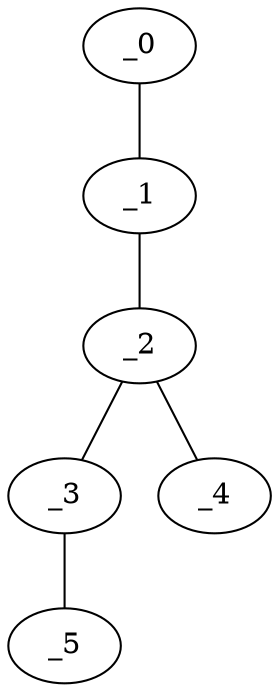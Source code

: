 graph ZP1_0125 {
	_0	 [x="0.448482",
		y="2.91718"];
	_1	 [x="2.43978",
		y="2.97477"];
	_0 -- _1;
	_2	 [x="0.51",
		y="0.49"];
	_1 -- _2;
	_3	 [x="2.51",
		y="0.49"];
	_2 -- _3;
	_4	 [x="0.2079",
		y="0.873778"];
	_2 -- _4;
	_5	 [x="0.00711321",
		y="2.69661"];
	_3 -- _5;
}
